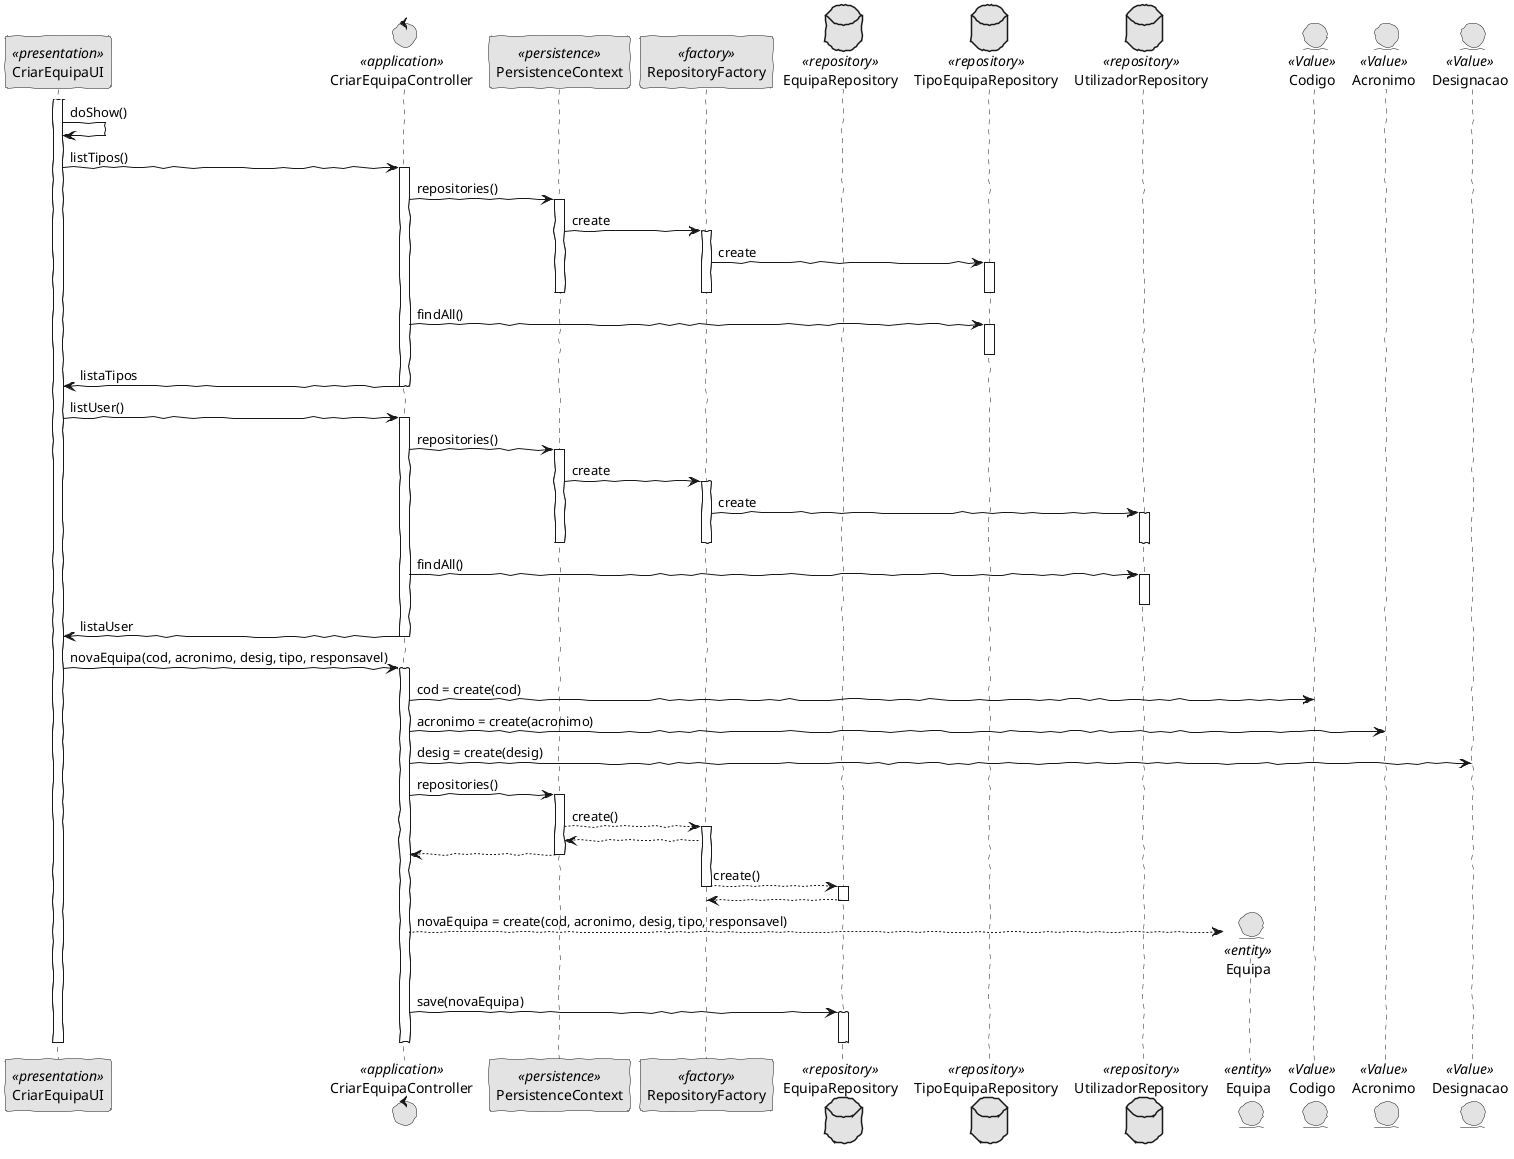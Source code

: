 @startuml
'http://plantuml.com/skinparam.html
skinparam handwritten true
skinparam monochrome true
skinparam packageStyle rect
skinparam defaultFontName FG Virgil
skinparam shadowing false

participant CriarEquipaUI as UI <<presentation>>
control CriarEquipaController as CTRL <<application>>
participant PersistenceContext as Persistence <<persistence>>
participant RepositoryFactory as Factory <<factory>>
database EquipaRepository as ERepository <<repository>>
database TipoEquipaRepository as TERepository <<repository>>
database UtilizadorRepository as CRepository <<repository>>
entity Equipa as EQ <<entity>>
entity Codigo as COD <<Value>>
entity Acronimo as AC <<Value>>
entity Designacao as DES <<Value>>

activate UI

UI -> UI : doShow()

UI -> CTRL: listTipos()
    activate CTRL
      CTRL -> Persistence: repositories()
    activate Persistence
      Persistence -> Factory: create
    activate Factory
      Factory -> TERepository: create
    activate TERepository
    deactivate Factory
    deactivate Persistence
        deactivate TERepository
      CTRL -> TERepository: findAll()
      activate TERepository
      deactivate TERepository
      CTRL -> UI: listaTipos
    deactivate CTRL

UI -> CTRL: listUser()
    activate CTRL
      CTRL -> Persistence: repositories()
    activate Persistence
      Persistence -> Factory: create
    activate Factory
      Factory -> CRepository: create
    activate CRepository
    deactivate Factory
    deactivate Persistence
     deactivate CRepository
      CTRL -> CRepository: findAll()
      activate CRepository
   deactivate CRepository
      CTRL -> UI: listaUser
    deactivate CTRL
    
UI -> CTRL : novaEquipa(cod, acronimo, desig, tipo, responsavel)
activate CTRL

CTRL->COD :cod = create(cod)
CTRL->AC :acronimo = create(acronimo)
CTRL->DES:desig = create(desig)
		
CTRL -> Persistence: repositories()
        activate Persistence
            Persistence --> Factory: create()
            activate Factory
                Factory --> Persistence:
            
            Persistence --> CTRL:
        deactivate Persistence

            Factory --> ERepository : create()
            deactivate Factory
            
        activate ERepository
            ERepository --> Factory : 
        deactivate ERepository
        
CTRL --> EQ ** : novaEquipa = create(cod, acronimo, desig, tipo, responsavel)

        CTRL -> ERepository: save(novaEquipa)
        activate ERepository
        deactivate ERepository
        
deactivate CTRL
deactivate UI
@enduml
